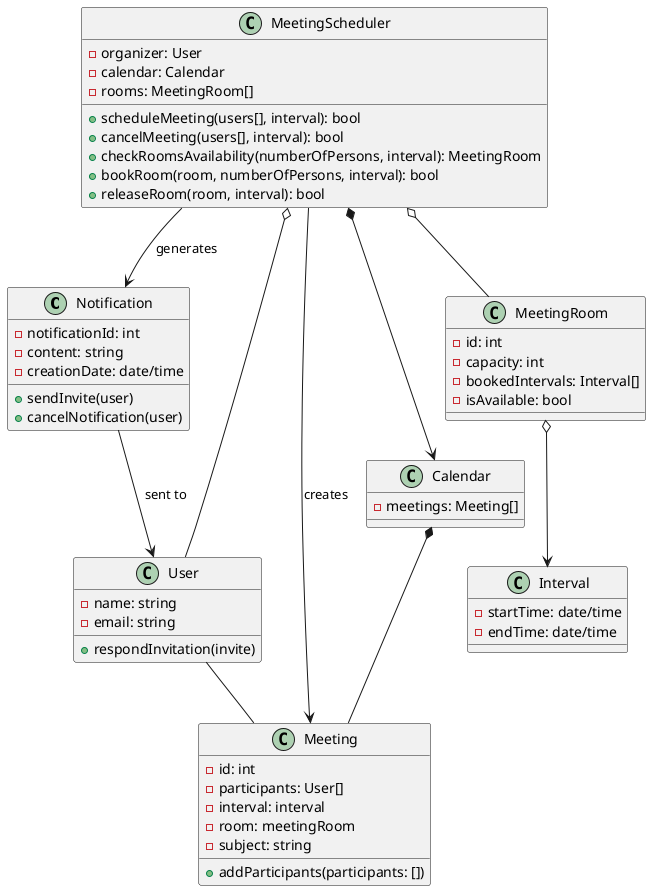 @startuml
class Notification {
    - notificationId: int
    - content: string
    - creationDate: date/time
    + sendInvite(user)
    + cancelNotification(user)
}
Notification --> User: sent to

class User {
    - name: string
    - email: string
    + respondInvitation(invite)
}
User -- Meeting

class Calendar {
    - meetings: Meeting[]
}
Calendar *-- Meeting

class Interval {
    - startTime: date/time
    - endTime: date/time
}

class MeetingRoom {
    - id: int
    - capacity: int
    - bookedIntervals: Interval[]
    - isAvailable: bool
}
MeetingRoom o--> Interval

class Meeting {
    - id: int
    - participants: User[]
    - interval: interval
    - room: meetingRoom
    - subject: string
    + addParticipants(participants: [])
}

class MeetingScheduler {
    - organizer: User
    - calendar: Calendar
    - rooms: MeetingRoom[]
    + scheduleMeeting(users[], interval): bool
    + cancelMeeting(users[], interval): bool
    + checkRoomsAvailability(numberOfPersons, interval): MeetingRoom
    + bookRoom(room, numberOfPersons, interval): bool
    + releaseRoom(room, interval): bool
}
MeetingScheduler --> Notification: generates
MeetingScheduler o-- User
MeetingScheduler --> Meeting: creates
MeetingScheduler *--> Calendar
MeetingScheduler o-- MeetingRoom

@enduml
